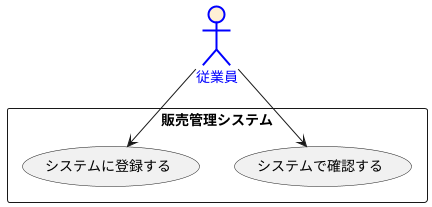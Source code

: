 @startuml 販売管理システム
actor 従業員 #PapayaWhip;line:blue;line.bold;text:blue
rectangle 販売管理システム{
    
    usecase システムで確認する
    usecase システムに登録する
}
従業員-->システムで確認する
従業員-->システムに登録する
@enduml
